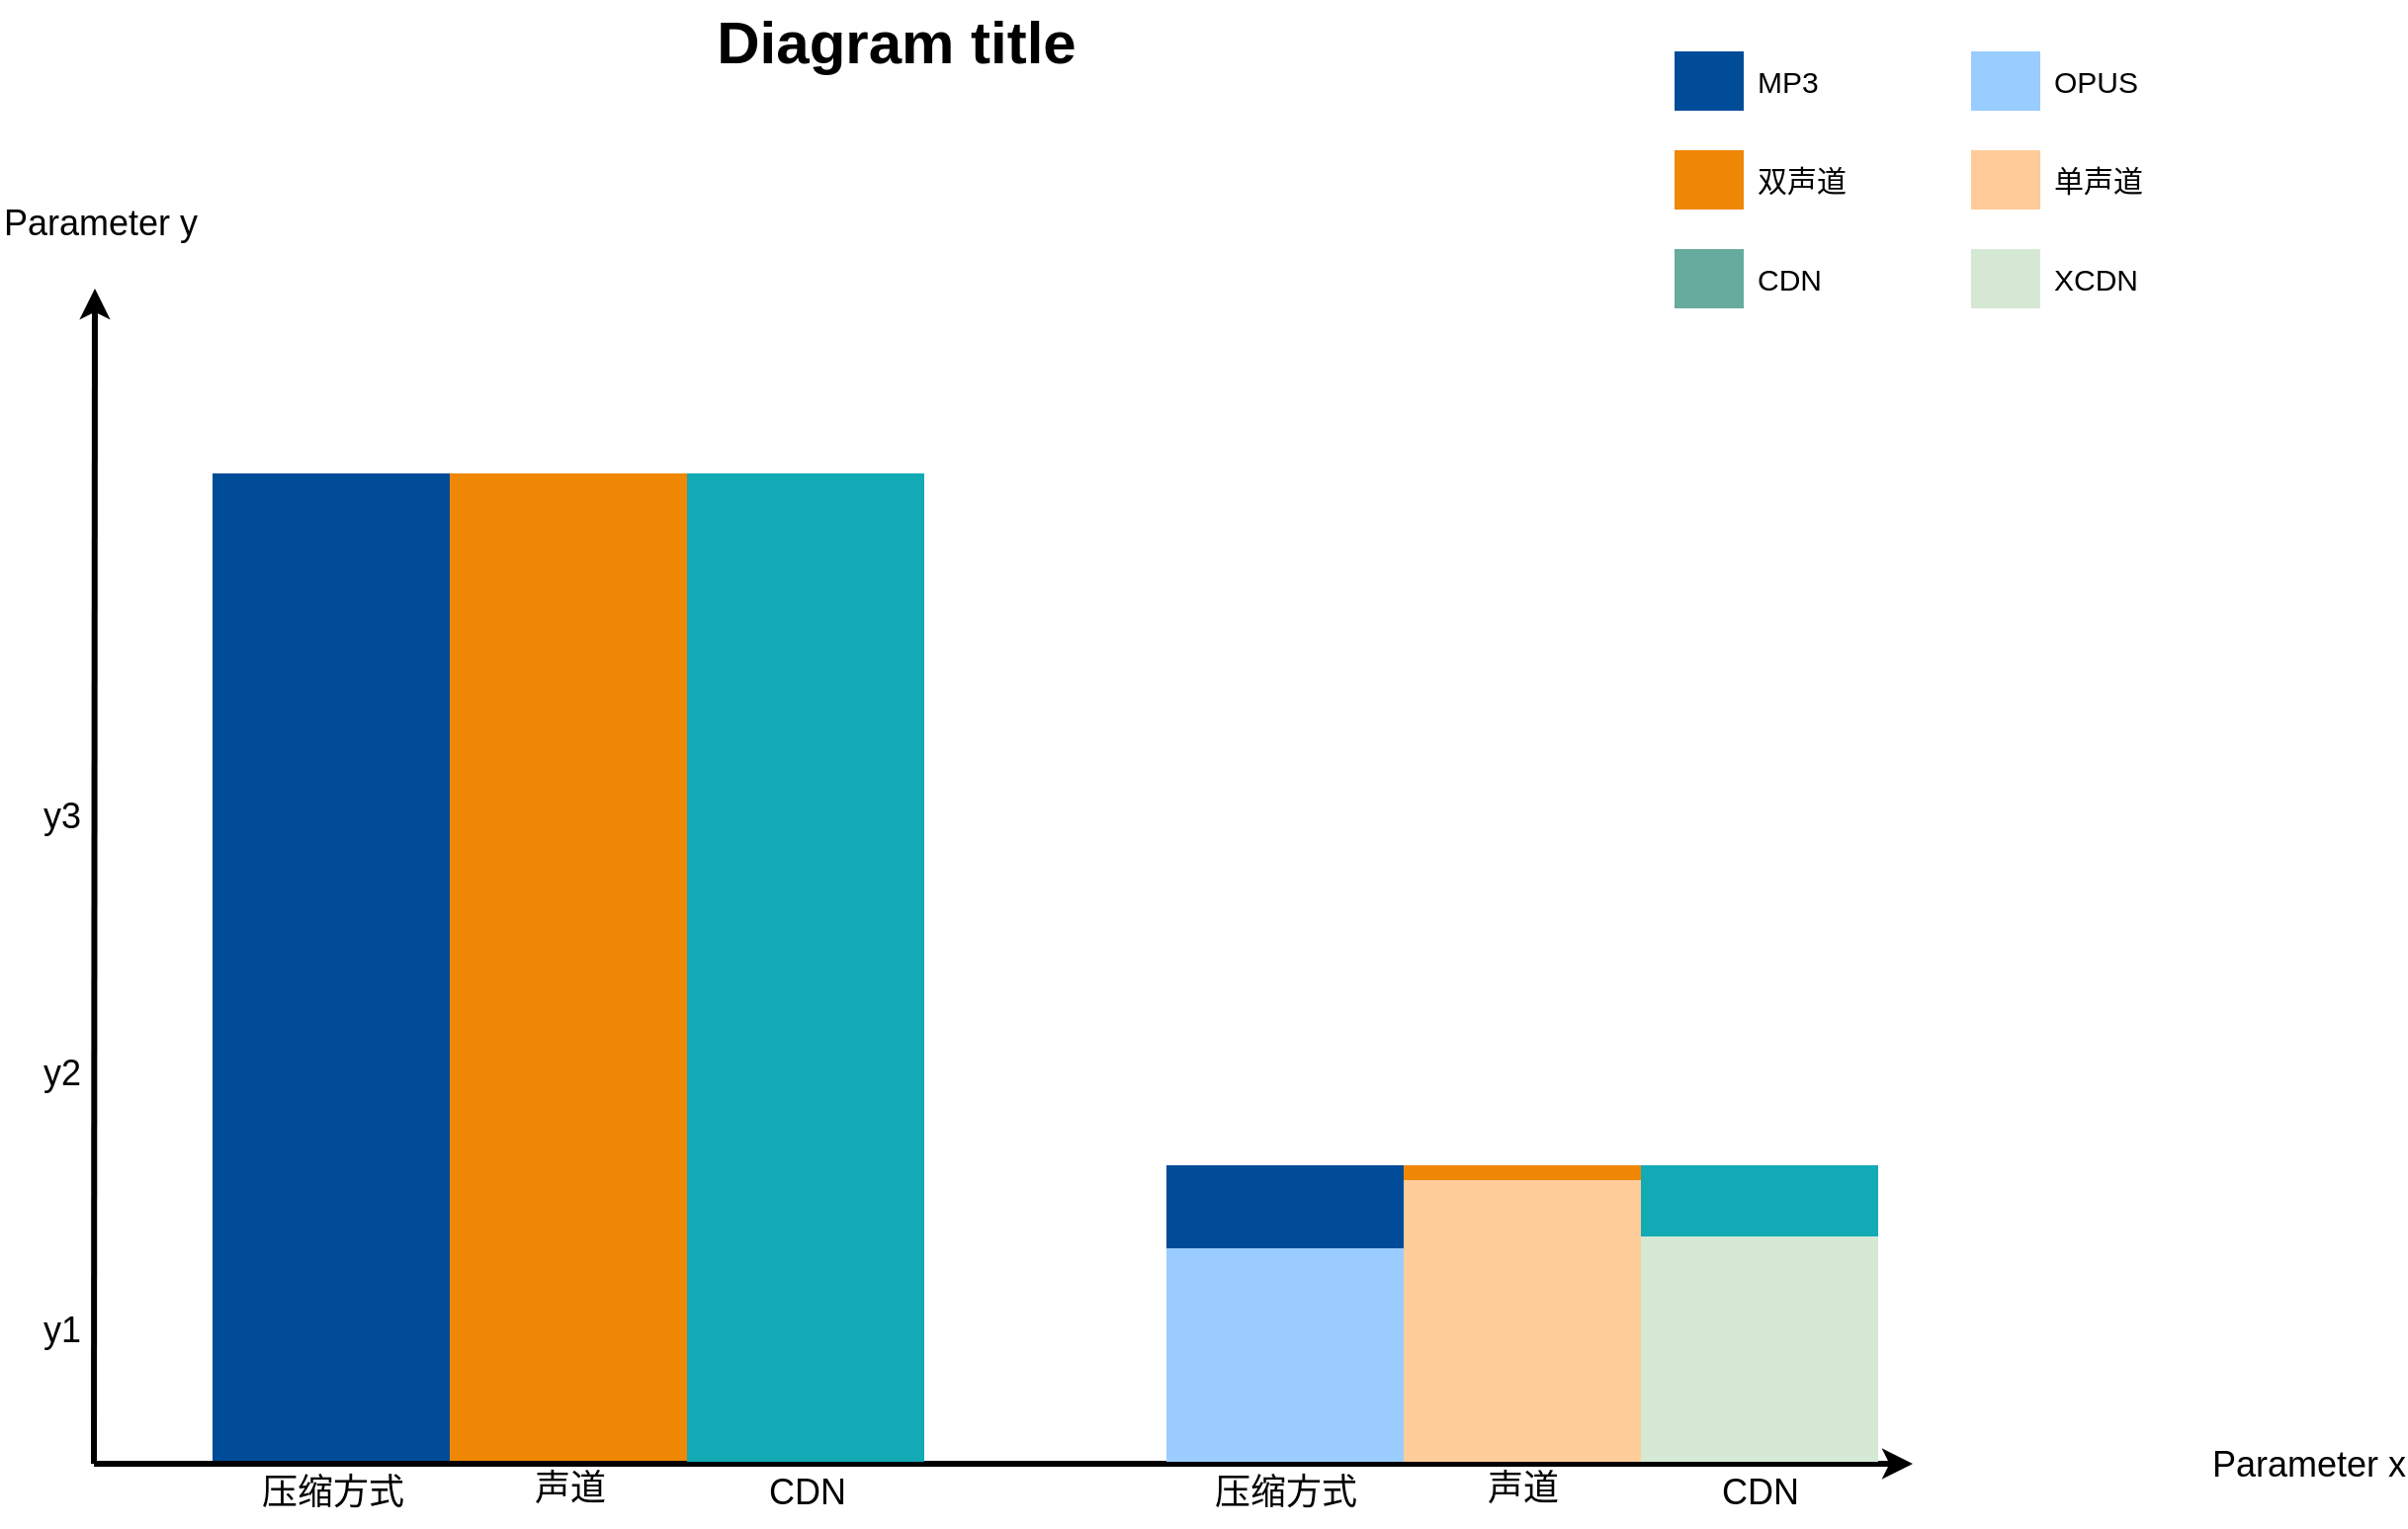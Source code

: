 <mxfile version="21.1.8" type="github">
  <diagram id="07fea595-8f29-1299-0266-81d95cde20df" name="Page-1">
    <mxGraphModel dx="-392" dy="282" grid="1" gridSize="10" guides="1" tooltips="1" connect="1" arrows="1" fold="1" page="1" pageScale="1" pageWidth="1169" pageHeight="827" background="none" math="0" shadow="0">
      <root>
        <mxCell id="0" />
        <mxCell id="1" parent="0" />
        <mxCell id="727" value="" style="edgeStyle=none;html=1;fontColor=#000000;strokeWidth=3;strokeColor=#000000;" parent="1" edge="1">
          <mxGeometry width="100" height="100" relative="1" as="geometry">
            <mxPoint x="2437.5" y="1594.5" as="sourcePoint" />
            <mxPoint x="2438" y="1000" as="targetPoint" />
          </mxGeometry>
        </mxCell>
        <mxCell id="729" value="" style="whiteSpace=wrap;fillColor=#004c99;gradientColor=none;gradientDirection=east;strokeColor=none;html=1;fontColor=#23445d;rotation=0;" parent="1" vertex="1">
          <mxGeometry x="2497.5" y="1093.5" width="120" height="500" as="geometry" />
        </mxCell>
        <mxCell id="730" value="" style="whiteSpace=wrap;fillColor=#F08705;gradientColor=none;gradientDirection=east;strokeColor=none;html=1;fontColor=#23445d;rotation=0;" parent="1" vertex="1">
          <mxGeometry x="2617.5" y="1093.5" width="120" height="500" as="geometry" />
        </mxCell>
        <mxCell id="734" value="" style="edgeStyle=none;html=1;fontColor=#000000;strokeWidth=3;strokeColor=#000000;" parent="1" edge="1">
          <mxGeometry width="100" height="100" relative="1" as="geometry">
            <mxPoint x="2437.5" y="1594.5" as="sourcePoint" />
            <mxPoint x="3357.5" y="1594.5" as="targetPoint" />
          </mxGeometry>
        </mxCell>
        <mxCell id="735" value="Parameter x" style="text;spacingTop=-5;html=1;fontSize=18;fontStyle=0;points=[];strokeColor=none;" parent="1" vertex="1">
          <mxGeometry x="3507" y="1582.5" width="80" height="20" as="geometry" />
        </mxCell>
        <mxCell id="736" value="压缩方式" style="text;spacingTop=-5;align=center;verticalAlign=middle;fontStyle=0;html=1;fontSize=18;points=[];strokeColor=none;" parent="1" vertex="1">
          <mxGeometry x="2497.5" y="1596.5" width="120" height="30" as="geometry" />
        </mxCell>
        <mxCell id="737" value="声道" style="text;spacingTop=-5;align=center;verticalAlign=middle;fontStyle=0;html=1;fontSize=18;points=[];strokeColor=none;" parent="1" vertex="1">
          <mxGeometry x="2617.5" y="1594.5" width="120" height="30" as="geometry" />
        </mxCell>
        <mxCell id="745" value="Parameter y" style="text;spacingTop=-5;html=1;fontSize=18;fontStyle=0;points=[]" parent="1" vertex="1">
          <mxGeometry x="2390" y="954.5" width="80" height="20" as="geometry" />
        </mxCell>
        <mxCell id="746" value="y1" style="text;spacingTop=-5;align=center;verticalAlign=middle;fontStyle=0;html=1;fontSize=18;points=[]" parent="1" vertex="1">
          <mxGeometry x="2405.5" y="1464.5" width="30" height="130.0" as="geometry" />
        </mxCell>
        <mxCell id="747" value="y2" style="text;spacingTop=-5;align=center;verticalAlign=middle;fontStyle=0;html=1;fontSize=18;points=[]" parent="1" vertex="1">
          <mxGeometry x="2405.5" y="1334.5" width="30" height="130.0" as="geometry" />
        </mxCell>
        <mxCell id="748" value="y3" style="text;spacingTop=-5;align=center;verticalAlign=middle;fontStyle=0;html=1;fontSize=18;points=[]" parent="1" vertex="1">
          <mxGeometry x="2405.5" y="1204.5" width="30" height="130.0" as="geometry" />
        </mxCell>
        <mxCell id="749" value="&lt;font style=&quot;font-size: 30px;&quot;&gt;Diagram title&lt;/font&gt;" style="text;spacingTop=-5;align=center;verticalAlign=middle;fontSize=30;fontStyle=1;html=1;points=[]" parent="1" vertex="1">
          <mxGeometry x="2437.5" y="854.5" width="810" height="45" as="geometry" />
        </mxCell>
        <mxCell id="_kHQajTrvdh6_8uKd3nk-752" value="" style="whiteSpace=wrap;fillColor=#12AAB5;gradientColor=none;gradientDirection=east;strokeColor=none;html=1;fontColor=#23445d;rotation=0;" vertex="1" parent="1">
          <mxGeometry x="2737.5" y="1093.5" width="120" height="500" as="geometry" />
        </mxCell>
        <mxCell id="_kHQajTrvdh6_8uKd3nk-755" value="CDN" style="text;spacingTop=-5;align=center;verticalAlign=middle;fontStyle=0;html=1;fontSize=18;points=[];strokeColor=none;" vertex="1" parent="1">
          <mxGeometry x="2737.5" y="1596.5" width="120" height="30" as="geometry" />
        </mxCell>
        <mxCell id="_kHQajTrvdh6_8uKd3nk-757" value="" style="group" vertex="1" connectable="0" parent="1">
          <mxGeometry x="3387" y="880" width="120" height="30.0" as="geometry" />
        </mxCell>
        <mxCell id="741" value="" style="whiteSpace=wrap;fillColor=#99CCFF;gradientColor=none;gradientDirection=east;strokeColor=none;html=1;fontColor=#23445d;" parent="_kHQajTrvdh6_8uKd3nk-757" vertex="1">
          <mxGeometry width="35.0" height="30.0" as="geometry" />
        </mxCell>
        <mxCell id="742" value="OPUS" style="text;spacingTop=-5;html=1;points=[];fontSize=15;" parent="_kHQajTrvdh6_8uKd3nk-757" vertex="1">
          <mxGeometry x="40" y="5.0" width="80" height="20" as="geometry" />
        </mxCell>
        <mxCell id="_kHQajTrvdh6_8uKd3nk-758" value="" style="group" vertex="1" connectable="0" parent="1">
          <mxGeometry x="3237" y="880" width="120" height="30.0" as="geometry" />
        </mxCell>
        <mxCell id="_kHQajTrvdh6_8uKd3nk-759" value="" style="whiteSpace=wrap;fillColor=#004C99;gradientColor=none;gradientDirection=east;strokeColor=none;html=1;fontColor=#23445d;" vertex="1" parent="_kHQajTrvdh6_8uKd3nk-758">
          <mxGeometry width="35.0" height="30.0" as="geometry" />
        </mxCell>
        <mxCell id="_kHQajTrvdh6_8uKd3nk-760" value="MP3" style="text;spacingTop=-5;html=1;points=[];fontSize=15;" vertex="1" parent="_kHQajTrvdh6_8uKd3nk-758">
          <mxGeometry x="40" y="5.0" width="80" height="20" as="geometry" />
        </mxCell>
        <mxCell id="_kHQajTrvdh6_8uKd3nk-762" value="" style="group" vertex="1" connectable="0" parent="1">
          <mxGeometry x="3237" y="930" width="120" height="30.0" as="geometry" />
        </mxCell>
        <mxCell id="_kHQajTrvdh6_8uKd3nk-763" value="" style="whiteSpace=wrap;fillColor=#f08706;gradientColor=none;gradientDirection=east;strokeColor=none;html=1;fontColor=#23445d;" vertex="1" parent="_kHQajTrvdh6_8uKd3nk-762">
          <mxGeometry width="35.0" height="30.0" as="geometry" />
        </mxCell>
        <mxCell id="_kHQajTrvdh6_8uKd3nk-764" value="双声道" style="text;spacingTop=-5;html=1;points=[];fontSize=15;" vertex="1" parent="_kHQajTrvdh6_8uKd3nk-762">
          <mxGeometry x="40" y="5.0" width="80" height="20" as="geometry" />
        </mxCell>
        <mxCell id="_kHQajTrvdh6_8uKd3nk-769" value="" style="group" vertex="1" connectable="0" parent="1">
          <mxGeometry x="3387" y="930" width="120" height="30.0" as="geometry" />
        </mxCell>
        <mxCell id="_kHQajTrvdh6_8uKd3nk-770" value="" style="whiteSpace=wrap;fillColor=#FFCC99;gradientColor=none;gradientDirection=east;strokeColor=none;html=1;fontColor=#23445d;" vertex="1" parent="_kHQajTrvdh6_8uKd3nk-769">
          <mxGeometry width="35.0" height="30.0" as="geometry" />
        </mxCell>
        <mxCell id="_kHQajTrvdh6_8uKd3nk-771" value="单声道" style="text;spacingTop=-5;html=1;points=[];fontSize=15;" vertex="1" parent="_kHQajTrvdh6_8uKd3nk-769">
          <mxGeometry x="40" y="5.0" width="80" height="20" as="geometry" />
        </mxCell>
        <mxCell id="_kHQajTrvdh6_8uKd3nk-772" value="" style="group" vertex="1" connectable="0" parent="1">
          <mxGeometry x="3237" y="980" width="120" height="30.0" as="geometry" />
        </mxCell>
        <mxCell id="_kHQajTrvdh6_8uKd3nk-773" value="" style="whiteSpace=wrap;fillColor=#67AB9F;gradientColor=none;gradientDirection=east;strokeColor=none;html=1;fontColor=#23445d;" vertex="1" parent="_kHQajTrvdh6_8uKd3nk-772">
          <mxGeometry width="35.0" height="30.0" as="geometry" />
        </mxCell>
        <mxCell id="_kHQajTrvdh6_8uKd3nk-774" value="CDN" style="text;spacingTop=-5;html=1;points=[];fontSize=15;" vertex="1" parent="_kHQajTrvdh6_8uKd3nk-772">
          <mxGeometry x="40" y="5" width="80" height="25" as="geometry" />
        </mxCell>
        <mxCell id="_kHQajTrvdh6_8uKd3nk-778" value="" style="group" vertex="1" connectable="0" parent="1">
          <mxGeometry x="3387" y="980" width="120" height="30.0" as="geometry" />
        </mxCell>
        <mxCell id="_kHQajTrvdh6_8uKd3nk-779" value="" style="whiteSpace=wrap;fillColor=#D5E8D4;gradientColor=none;gradientDirection=east;strokeColor=none;html=1;fontColor=#23445d;" vertex="1" parent="_kHQajTrvdh6_8uKd3nk-778">
          <mxGeometry width="35.0" height="30.0" as="geometry" />
        </mxCell>
        <mxCell id="_kHQajTrvdh6_8uKd3nk-780" value="XCDN" style="text;spacingTop=-5;html=1;points=[];fontSize=15;" vertex="1" parent="_kHQajTrvdh6_8uKd3nk-778">
          <mxGeometry x="40" y="5" width="80" height="25" as="geometry" />
        </mxCell>
        <mxCell id="_kHQajTrvdh6_8uKd3nk-781" value="" style="whiteSpace=wrap;fillColor=#004c99;gradientColor=none;gradientDirection=east;strokeColor=none;html=1;fontColor=#23445d;rotation=0;" vertex="1" parent="1">
          <mxGeometry x="2980" y="1443.5" width="120" height="150" as="geometry" />
        </mxCell>
        <mxCell id="_kHQajTrvdh6_8uKd3nk-782" value="" style="whiteSpace=wrap;fillColor=#F08705;gradientColor=none;gradientDirection=east;strokeColor=none;html=1;fontColor=#23445d;rotation=0;" vertex="1" parent="1">
          <mxGeometry x="3100" y="1443.5" width="120" height="150" as="geometry" />
        </mxCell>
        <mxCell id="_kHQajTrvdh6_8uKd3nk-783" value="压缩方式" style="text;spacingTop=-5;align=center;verticalAlign=middle;fontStyle=0;html=1;fontSize=18;points=[];strokeColor=none;" vertex="1" parent="1">
          <mxGeometry x="2980" y="1596.5" width="120" height="30" as="geometry" />
        </mxCell>
        <mxCell id="_kHQajTrvdh6_8uKd3nk-784" value="声道" style="text;spacingTop=-5;align=center;verticalAlign=middle;fontStyle=0;html=1;fontSize=18;points=[];strokeColor=none;" vertex="1" parent="1">
          <mxGeometry x="3100" y="1594.5" width="120" height="30" as="geometry" />
        </mxCell>
        <mxCell id="_kHQajTrvdh6_8uKd3nk-785" value="" style="whiteSpace=wrap;fillColor=#12AAB5;gradientColor=none;gradientDirection=east;strokeColor=none;html=1;fontColor=#23445d;rotation=0;" vertex="1" parent="1">
          <mxGeometry x="3220" y="1443.5" width="120" height="150" as="geometry" />
        </mxCell>
        <mxCell id="_kHQajTrvdh6_8uKd3nk-786" value="CDN" style="text;spacingTop=-5;align=center;verticalAlign=middle;fontStyle=0;html=1;fontSize=18;points=[];strokeColor=none;" vertex="1" parent="1">
          <mxGeometry x="3220" y="1596.5" width="120" height="30" as="geometry" />
        </mxCell>
        <mxCell id="_kHQajTrvdh6_8uKd3nk-787" value="" style="whiteSpace=wrap;fillColor=#9accff;gradientColor=none;gradientDirection=east;strokeColor=none;html=1;fontColor=#23445d;rotation=0;" vertex="1" parent="1">
          <mxGeometry x="2980" y="1485.5" width="120" height="108" as="geometry" />
        </mxCell>
        <mxCell id="_kHQajTrvdh6_8uKd3nk-788" value="" style="whiteSpace=wrap;fillColor=#ffcd9a;gradientColor=none;gradientDirection=east;strokeColor=none;html=1;fontColor=#23445d;rotation=0;" vertex="1" parent="1">
          <mxGeometry x="3100" y="1451" width="120" height="142.5" as="geometry" />
        </mxCell>
        <mxCell id="_kHQajTrvdh6_8uKd3nk-789" value="" style="whiteSpace=wrap;fillColor=#d5e9d4;gradientColor=none;gradientDirection=east;strokeColor=none;html=1;fontColor=#23445d;rotation=0;" vertex="1" parent="1">
          <mxGeometry x="3220" y="1479.5" width="120" height="114" as="geometry" />
        </mxCell>
      </root>
    </mxGraphModel>
  </diagram>
</mxfile>
